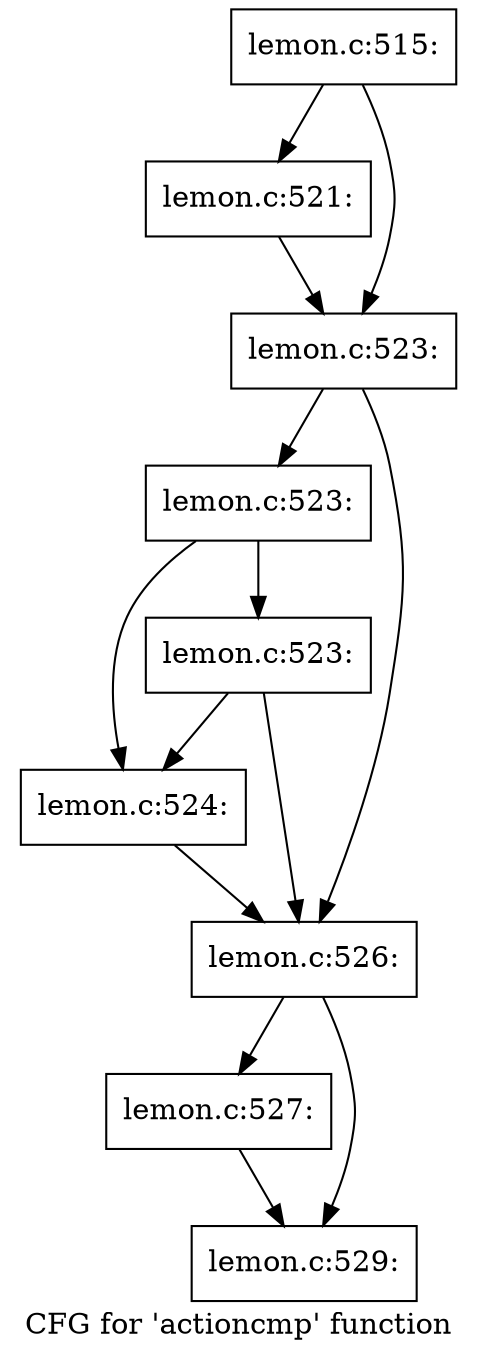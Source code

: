 digraph "CFG for 'actioncmp' function" {
	label="CFG for 'actioncmp' function";

	Node0x5625657176d0 [shape=record,label="{lemon.c:515:}"];
	Node0x5625657176d0 -> Node0x56256571d340;
	Node0x5625657176d0 -> Node0x56256571d390;
	Node0x56256571d340 [shape=record,label="{lemon.c:521:}"];
	Node0x56256571d340 -> Node0x56256571d390;
	Node0x56256571d390 [shape=record,label="{lemon.c:523:}"];
	Node0x56256571d390 -> Node0x56256571dee0;
	Node0x56256571d390 -> Node0x56256571de90;
	Node0x56256571dee0 [shape=record,label="{lemon.c:523:}"];
	Node0x56256571dee0 -> Node0x56256571de40;
	Node0x56256571dee0 -> Node0x56256571e210;
	Node0x56256571e210 [shape=record,label="{lemon.c:523:}"];
	Node0x56256571e210 -> Node0x56256571de40;
	Node0x56256571e210 -> Node0x56256571de90;
	Node0x56256571de40 [shape=record,label="{lemon.c:524:}"];
	Node0x56256571de40 -> Node0x56256571de90;
	Node0x56256571de90 [shape=record,label="{lemon.c:526:}"];
	Node0x56256571de90 -> Node0x56256571f550;
	Node0x56256571de90 -> Node0x56256571f5a0;
	Node0x56256571f550 [shape=record,label="{lemon.c:527:}"];
	Node0x56256571f550 -> Node0x56256571f5a0;
	Node0x56256571f5a0 [shape=record,label="{lemon.c:529:}"];
}
